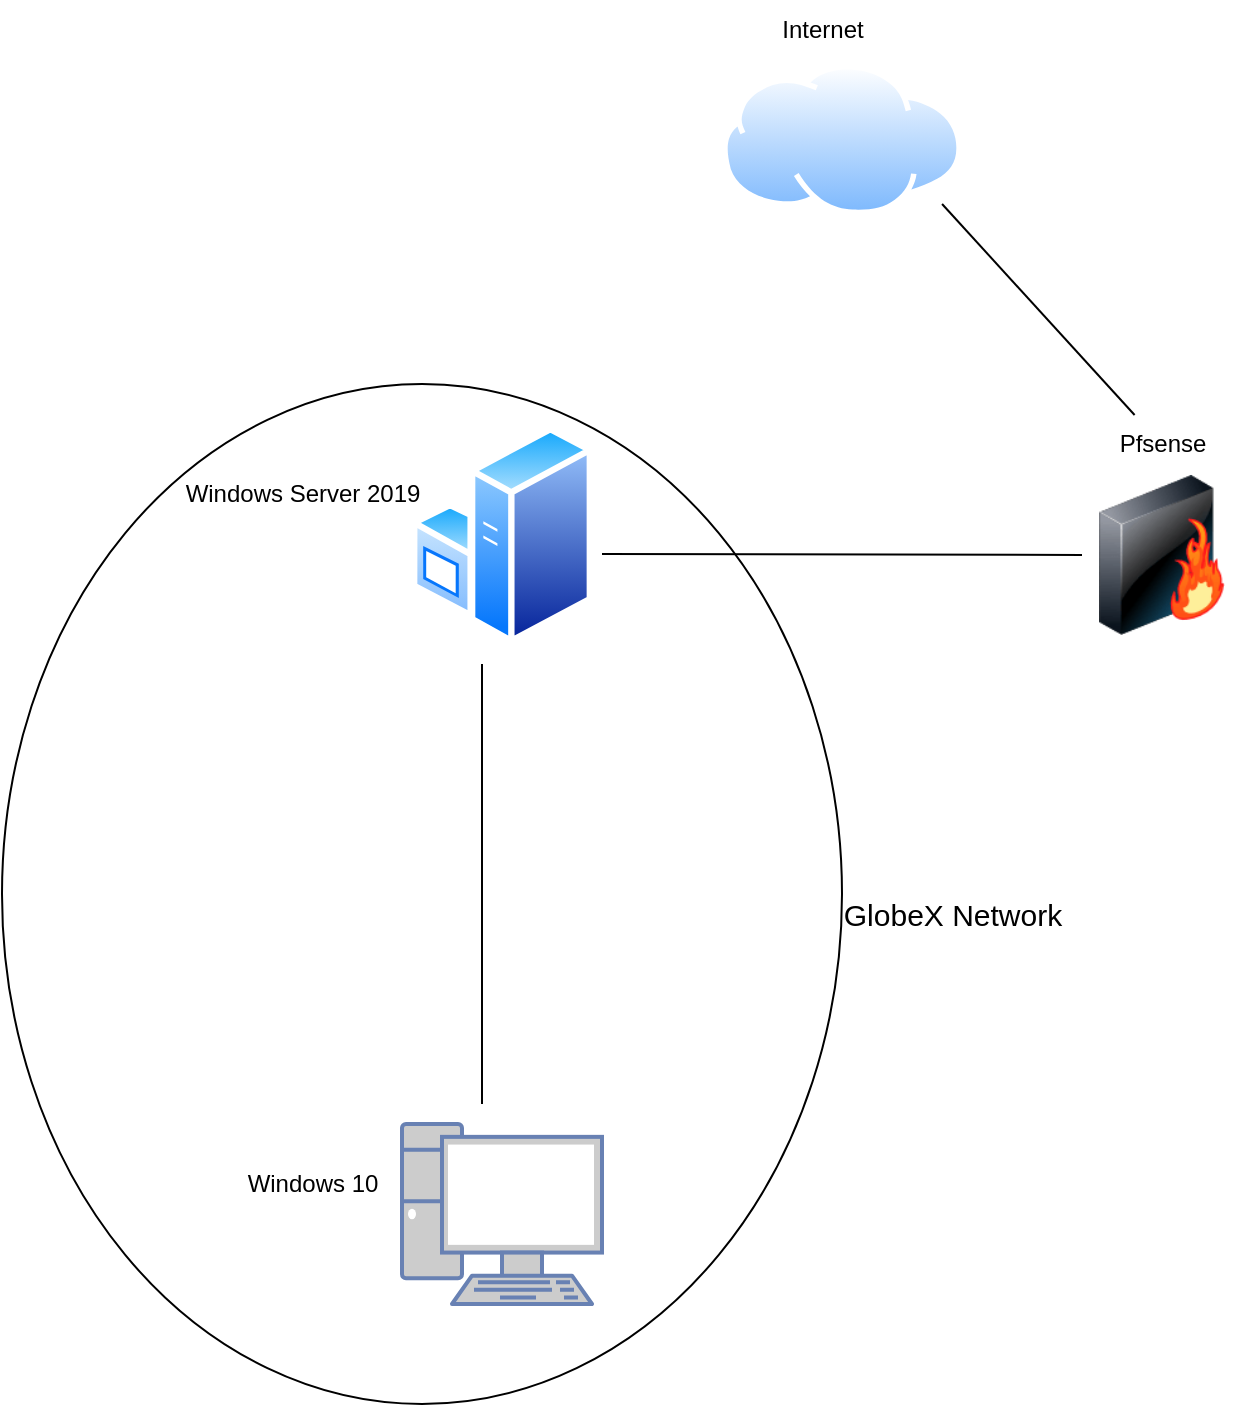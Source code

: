 <mxfile version="22.0.4" type="github">
  <diagram name="Página-1" id="TNowmfKKWmo3DwGsg5BM">
    <mxGraphModel dx="970" dy="954" grid="1" gridSize="10" guides="1" tooltips="1" connect="1" arrows="1" fold="1" page="1" pageScale="1" pageWidth="827" pageHeight="1169" math="0" shadow="0">
      <root>
        <mxCell id="0" />
        <mxCell id="1" parent="0" />
        <mxCell id="gfb3JDIkSXEUwN9Qg7nV-9" value="" style="ellipse;whiteSpace=wrap;html=1;" vertex="1" parent="1">
          <mxGeometry x="50" y="200" width="420" height="510" as="geometry" />
        </mxCell>
        <mxCell id="HoJLoEbT6FcVQNfBDpqh-1" value="" style="image;aspect=fixed;perimeter=ellipsePerimeter;html=1;align=center;shadow=0;dashed=0;spacingTop=3;image=img/lib/active_directory/windows_server.svg;" parent="1" vertex="1">
          <mxGeometry x="254.5" y="220.0" width="91" height="110.98" as="geometry" />
        </mxCell>
        <mxCell id="HoJLoEbT6FcVQNfBDpqh-2" value="" style="image;html=1;image=img/lib/clip_art/networking/Firewall-page1_128x128.png" parent="1" vertex="1">
          <mxGeometry x="590" y="245.49" width="80" height="80" as="geometry" />
        </mxCell>
        <mxCell id="HoJLoEbT6FcVQNfBDpqh-3" value="" style="fontColor=#0066CC;verticalAlign=top;verticalLabelPosition=bottom;labelPosition=center;align=center;html=1;outlineConnect=0;fillColor=#CCCCCC;strokeColor=#6881B3;gradientColor=none;gradientDirection=north;strokeWidth=2;shape=mxgraph.networks.pc;" parent="1" vertex="1">
          <mxGeometry x="250" y="570" width="100" height="90" as="geometry" />
        </mxCell>
        <mxCell id="gfb3JDIkSXEUwN9Qg7nV-1" value="Windows Server 2019" style="text;html=1;align=center;verticalAlign=middle;resizable=0;points=[];autosize=1;strokeColor=none;fillColor=none;" vertex="1" parent="1">
          <mxGeometry x="130" y="240" width="140" height="30" as="geometry" />
        </mxCell>
        <mxCell id="gfb3JDIkSXEUwN9Qg7nV-2" value="Windows 10" style="text;html=1;align=center;verticalAlign=middle;resizable=0;points=[];autosize=1;strokeColor=none;fillColor=none;" vertex="1" parent="1">
          <mxGeometry x="160" y="585" width="90" height="30" as="geometry" />
        </mxCell>
        <mxCell id="gfb3JDIkSXEUwN9Qg7nV-3" value="Pfsense" style="text;html=1;align=center;verticalAlign=middle;resizable=0;points=[];autosize=1;strokeColor=none;fillColor=none;" vertex="1" parent="1">
          <mxGeometry x="595" y="215.49" width="70" height="30" as="geometry" />
        </mxCell>
        <mxCell id="gfb3JDIkSXEUwN9Qg7nV-4" value="" style="image;aspect=fixed;perimeter=ellipsePerimeter;html=1;align=center;shadow=0;dashed=0;spacingTop=3;image=img/lib/active_directory/internet_cloud.svg;" vertex="1" parent="1">
          <mxGeometry x="410" y="40" width="120" height="75.6" as="geometry" />
        </mxCell>
        <mxCell id="gfb3JDIkSXEUwN9Qg7nV-5" value="Internet" style="text;html=1;align=center;verticalAlign=middle;resizable=0;points=[];autosize=1;strokeColor=none;fillColor=none;" vertex="1" parent="1">
          <mxGeometry x="430" y="8" width="60" height="30" as="geometry" />
        </mxCell>
        <mxCell id="gfb3JDIkSXEUwN9Qg7nV-6" value="" style="endArrow=none;html=1;rounded=0;entryX=0;entryY=0.5;entryDx=0;entryDy=0;" edge="1" parent="1" target="HoJLoEbT6FcVQNfBDpqh-2">
          <mxGeometry width="50" height="50" relative="1" as="geometry">
            <mxPoint x="350" y="285" as="sourcePoint" />
            <mxPoint x="440" y="220" as="targetPoint" />
          </mxGeometry>
        </mxCell>
        <mxCell id="gfb3JDIkSXEUwN9Qg7nV-7" value="" style="endArrow=none;html=1;rounded=0;" edge="1" parent="1">
          <mxGeometry width="50" height="50" relative="1" as="geometry">
            <mxPoint x="290" y="560" as="sourcePoint" />
            <mxPoint x="290" y="340" as="targetPoint" />
          </mxGeometry>
        </mxCell>
        <mxCell id="gfb3JDIkSXEUwN9Qg7nV-8" value="" style="endArrow=none;html=1;rounded=0;entryX=0.917;entryY=0.926;entryDx=0;entryDy=0;entryPerimeter=0;" edge="1" parent="1" source="gfb3JDIkSXEUwN9Qg7nV-3" target="gfb3JDIkSXEUwN9Qg7nV-4">
          <mxGeometry width="50" height="50" relative="1" as="geometry">
            <mxPoint x="390" y="270" as="sourcePoint" />
            <mxPoint x="440" y="220" as="targetPoint" />
          </mxGeometry>
        </mxCell>
        <mxCell id="gfb3JDIkSXEUwN9Qg7nV-10" value="&lt;font style=&quot;font-size: 15px;&quot;&gt;GlobeX Network&lt;/font&gt;" style="text;html=1;align=center;verticalAlign=middle;resizable=0;points=[];autosize=1;strokeColor=none;fillColor=none;" vertex="1" parent="1">
          <mxGeometry x="460" y="450" width="130" height="30" as="geometry" />
        </mxCell>
      </root>
    </mxGraphModel>
  </diagram>
</mxfile>
